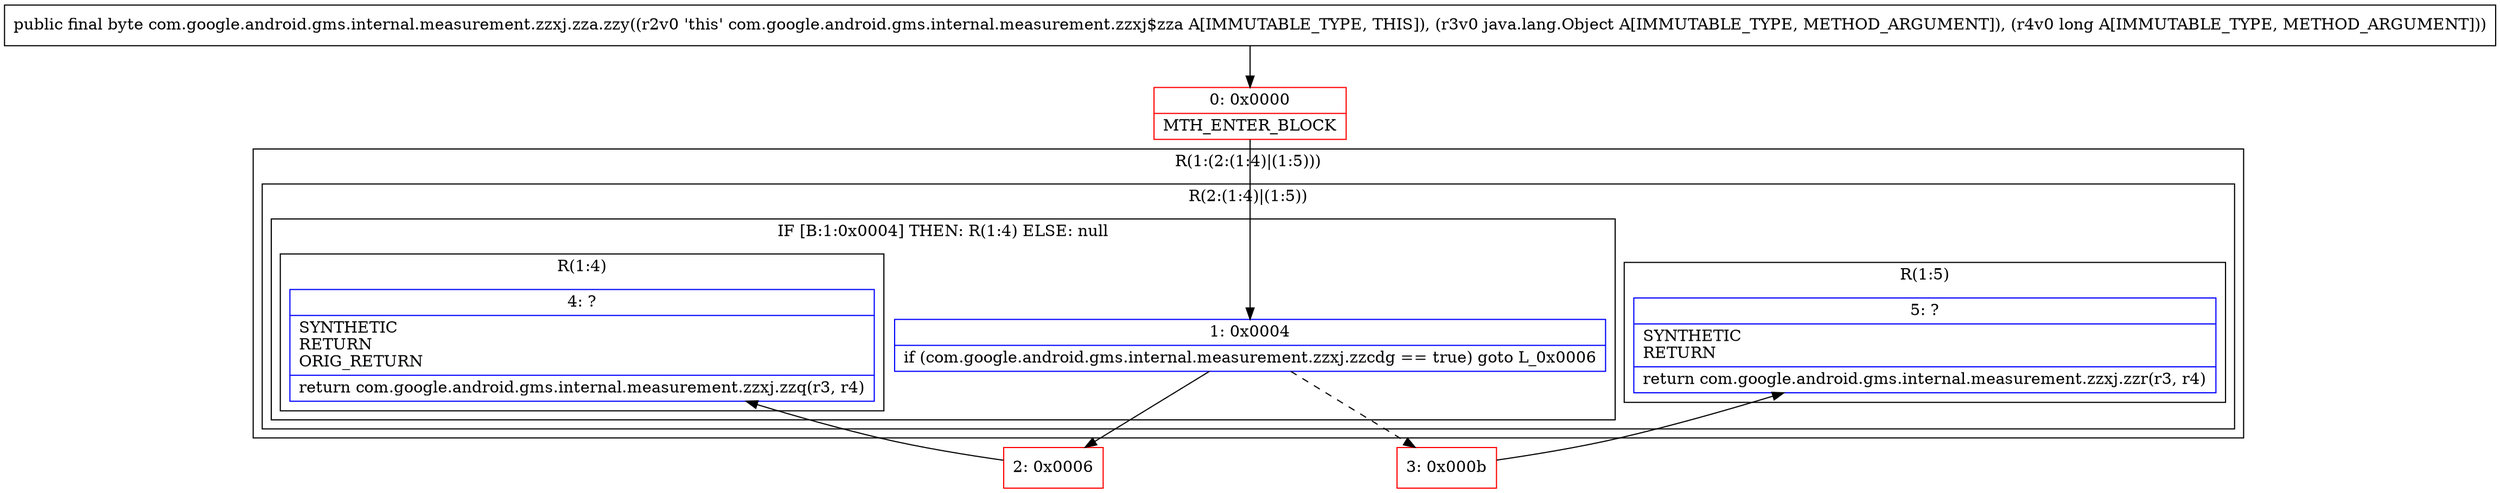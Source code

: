 digraph "CFG forcom.google.android.gms.internal.measurement.zzxj.zza.zzy(Ljava\/lang\/Object;J)B" {
subgraph cluster_Region_42151758 {
label = "R(1:(2:(1:4)|(1:5)))";
node [shape=record,color=blue];
subgraph cluster_Region_876128256 {
label = "R(2:(1:4)|(1:5))";
node [shape=record,color=blue];
subgraph cluster_IfRegion_1545838360 {
label = "IF [B:1:0x0004] THEN: R(1:4) ELSE: null";
node [shape=record,color=blue];
Node_1 [shape=record,label="{1\:\ 0x0004|if (com.google.android.gms.internal.measurement.zzxj.zzcdg == true) goto L_0x0006\l}"];
subgraph cluster_Region_565881847 {
label = "R(1:4)";
node [shape=record,color=blue];
Node_4 [shape=record,label="{4\:\ ?|SYNTHETIC\lRETURN\lORIG_RETURN\l|return com.google.android.gms.internal.measurement.zzxj.zzq(r3, r4)\l}"];
}
}
subgraph cluster_Region_978852305 {
label = "R(1:5)";
node [shape=record,color=blue];
Node_5 [shape=record,label="{5\:\ ?|SYNTHETIC\lRETURN\l|return com.google.android.gms.internal.measurement.zzxj.zzr(r3, r4)\l}"];
}
}
}
Node_0 [shape=record,color=red,label="{0\:\ 0x0000|MTH_ENTER_BLOCK\l}"];
Node_2 [shape=record,color=red,label="{2\:\ 0x0006}"];
Node_3 [shape=record,color=red,label="{3\:\ 0x000b}"];
MethodNode[shape=record,label="{public final byte com.google.android.gms.internal.measurement.zzxj.zza.zzy((r2v0 'this' com.google.android.gms.internal.measurement.zzxj$zza A[IMMUTABLE_TYPE, THIS]), (r3v0 java.lang.Object A[IMMUTABLE_TYPE, METHOD_ARGUMENT]), (r4v0 long A[IMMUTABLE_TYPE, METHOD_ARGUMENT])) }"];
MethodNode -> Node_0;
Node_1 -> Node_2;
Node_1 -> Node_3[style=dashed];
Node_0 -> Node_1;
Node_2 -> Node_4;
Node_3 -> Node_5;
}

